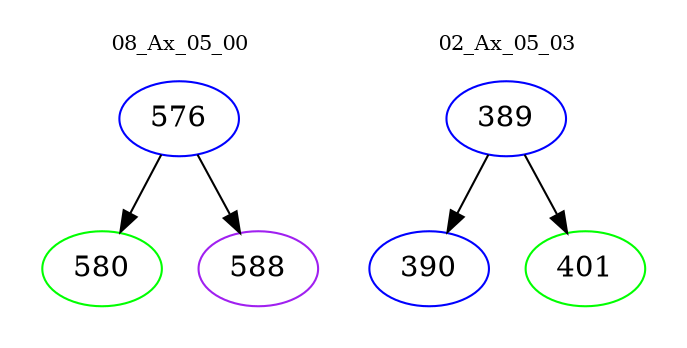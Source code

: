 digraph{
subgraph cluster_0 {
color = white
label = "08_Ax_05_00";
fontsize=10;
T0_576 [label="576", color="blue"]
T0_576 -> T0_580 [color="black"]
T0_580 [label="580", color="green"]
T0_576 -> T0_588 [color="black"]
T0_588 [label="588", color="purple"]
}
subgraph cluster_1 {
color = white
label = "02_Ax_05_03";
fontsize=10;
T1_389 [label="389", color="blue"]
T1_389 -> T1_390 [color="black"]
T1_390 [label="390", color="blue"]
T1_389 -> T1_401 [color="black"]
T1_401 [label="401", color="green"]
}
}
